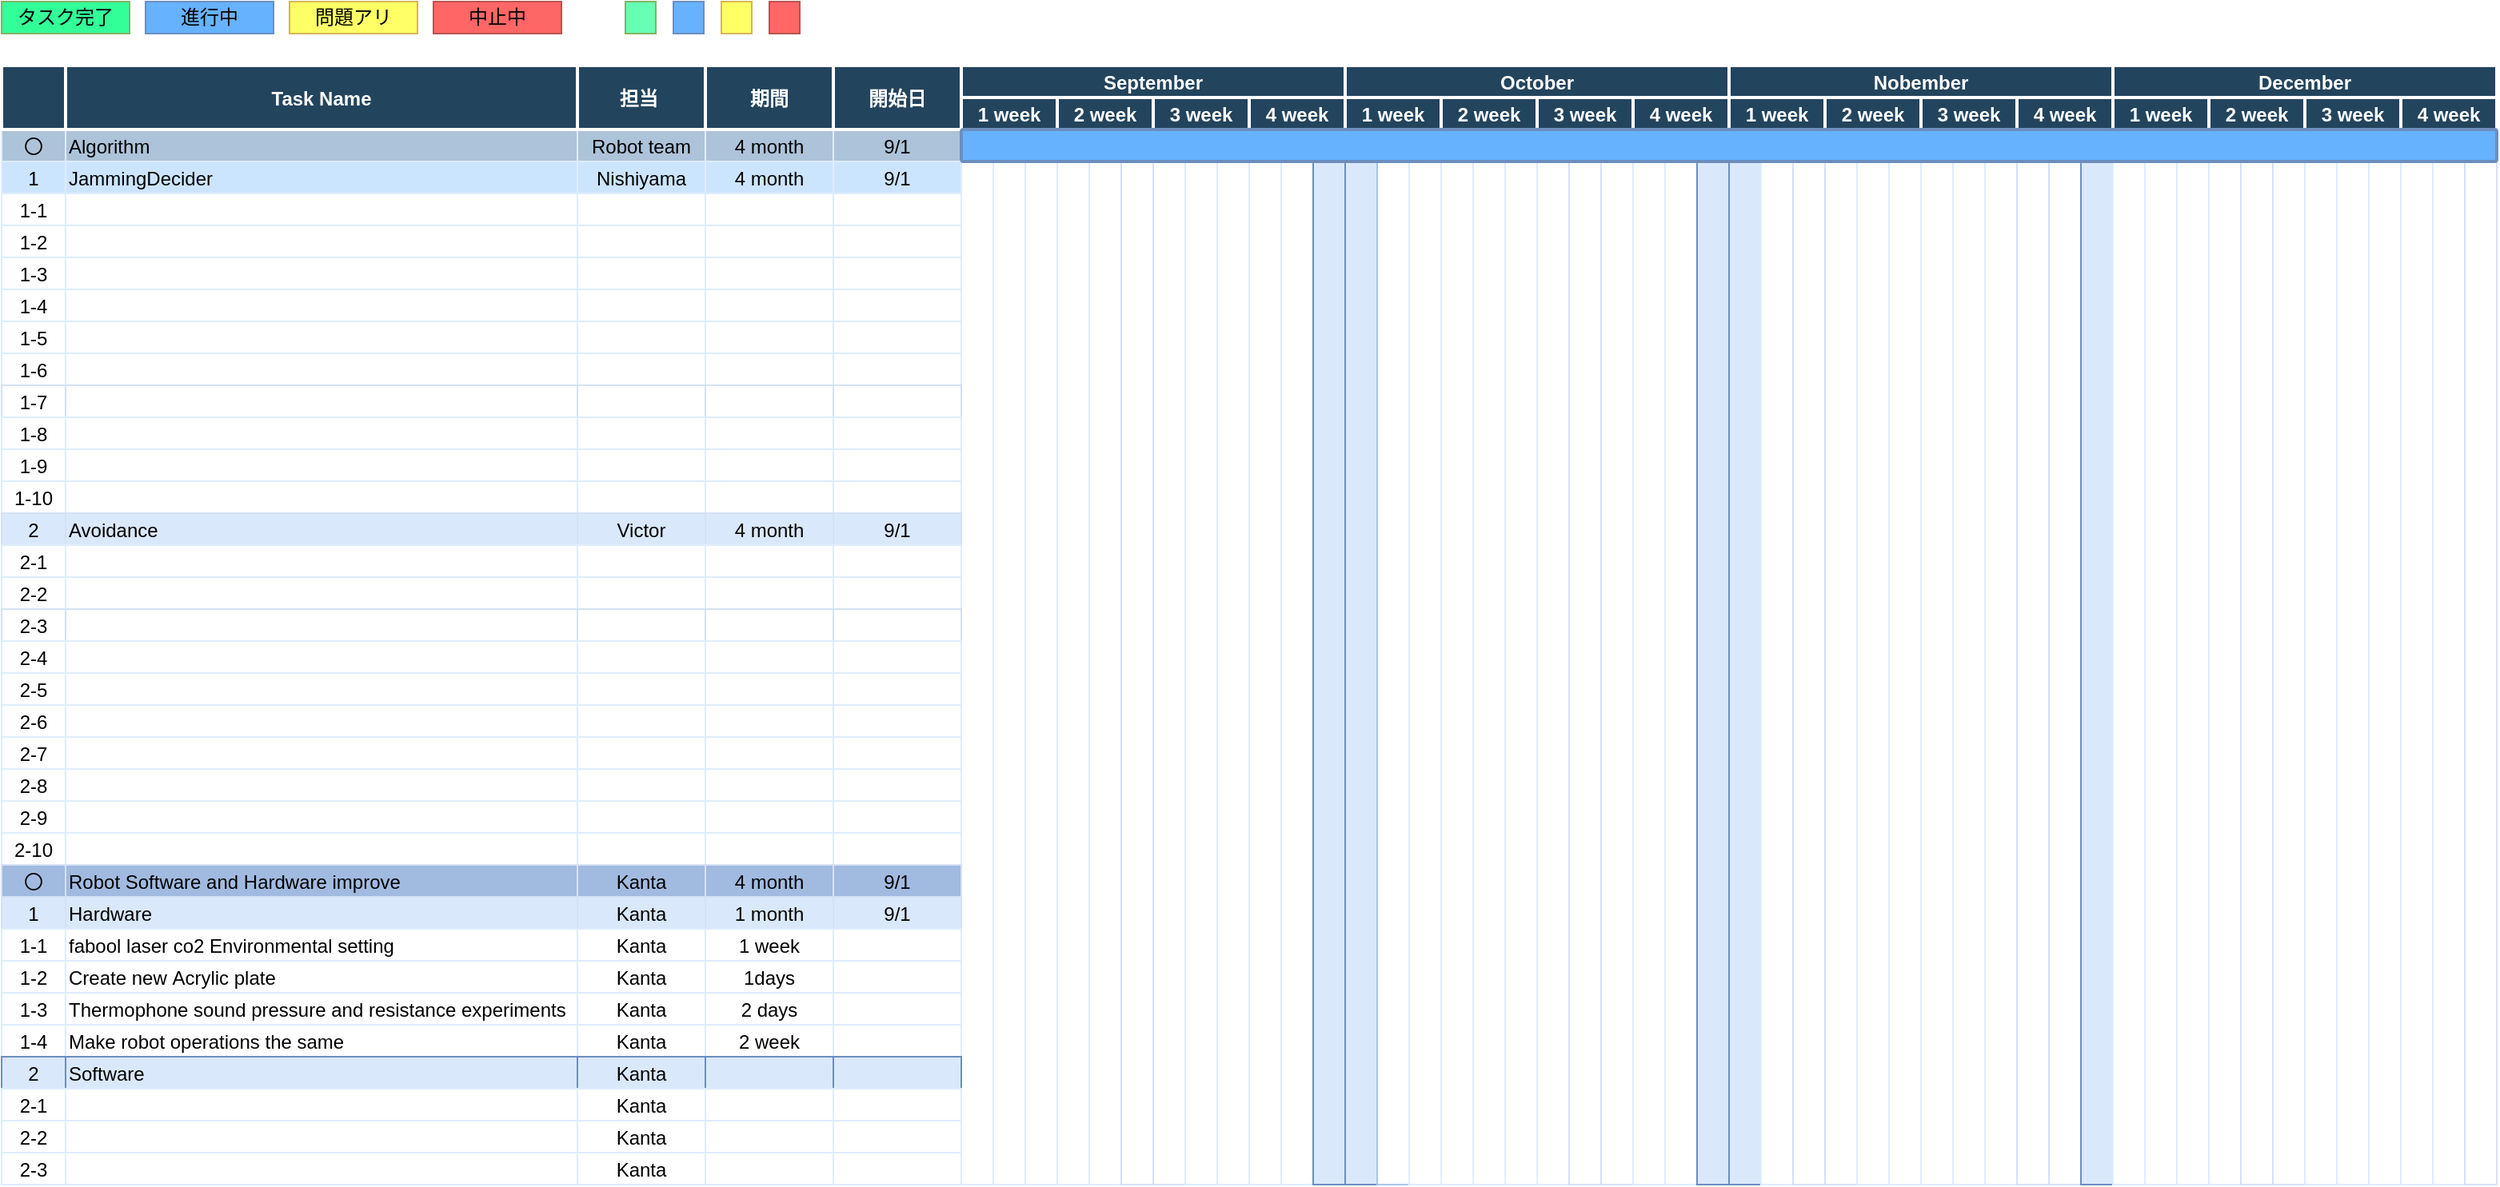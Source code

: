 <mxfile version="15.0.3" type="github">
  <diagram name="Page-1" id="8378b5f6-a2b2-b727-a746-972ab9d02e00">
    <mxGraphModel dx="1669" dy="896" grid="1" gridSize="10" guides="1" tooltips="1" connect="0" arrows="1" fold="1" page="1" pageScale="1.5" pageWidth="1169" pageHeight="827" background="none" math="0" shadow="0">
      <root>
        <mxCell id="0" />
        <mxCell id="1" parent="0" />
        <mxCell id="skjDx-Lhjb7W496M13Kj-549" value="4 week" style="fillColor=#23445D;strokeColor=#FFFFFF;strokeWidth=2;fontColor=#FFFFFF;fontStyle=1" vertex="1" parent="1">
          <mxGeometry x="1590" y="130" width="60" height="20" as="geometry" />
        </mxCell>
        <mxCell id="skjDx-Lhjb7W496M13Kj-550" value="3 week" style="fillColor=#23445D;strokeColor=#FFFFFF;strokeWidth=2;fontColor=#FFFFFF;fontStyle=1" vertex="1" parent="1">
          <mxGeometry x="1530" y="130" width="60" height="20" as="geometry" />
        </mxCell>
        <mxCell id="skjDx-Lhjb7W496M13Kj-551" value="2 week" style="fillColor=#23445D;strokeColor=#FFFFFF;strokeWidth=2;fontColor=#FFFFFF;fontStyle=1" vertex="1" parent="1">
          <mxGeometry x="1470" y="130" width="60" height="20" as="geometry" />
        </mxCell>
        <mxCell id="skjDx-Lhjb7W496M13Kj-552" value="December" style="fillColor=#23445D;strokeColor=#FFFFFF;strokeWidth=2;fontColor=#FFFFFF;fontStyle=1" vertex="1" parent="1">
          <mxGeometry x="1410" y="110" width="240" height="20" as="geometry" />
        </mxCell>
        <mxCell id="skjDx-Lhjb7W496M13Kj-553" value="1 week" style="fillColor=#23445D;strokeColor=#FFFFFF;strokeWidth=2;fontColor=#FFFFFF;fontStyle=1" vertex="1" parent="1">
          <mxGeometry x="1410" y="130" width="60" height="20" as="geometry" />
        </mxCell>
        <mxCell id="skjDx-Lhjb7W496M13Kj-554" value="4 week" style="fillColor=#23445D;strokeColor=#FFFFFF;strokeWidth=2;fontColor=#FFFFFF;fontStyle=1" vertex="1" parent="1">
          <mxGeometry x="1350" y="130" width="60" height="20" as="geometry" />
        </mxCell>
        <mxCell id="skjDx-Lhjb7W496M13Kj-555" value="3 week" style="fillColor=#23445D;strokeColor=#FFFFFF;strokeWidth=2;fontColor=#FFFFFF;fontStyle=1" vertex="1" parent="1">
          <mxGeometry x="1290" y="130" width="60" height="20" as="geometry" />
        </mxCell>
        <mxCell id="skjDx-Lhjb7W496M13Kj-556" value="2 week" style="fillColor=#23445D;strokeColor=#FFFFFF;strokeWidth=2;fontColor=#FFFFFF;fontStyle=1" vertex="1" parent="1">
          <mxGeometry x="1230" y="130" width="60" height="20" as="geometry" />
        </mxCell>
        <mxCell id="skjDx-Lhjb7W496M13Kj-557" value="Nobember" style="fillColor=#23445D;strokeColor=#FFFFFF;strokeWidth=2;fontColor=#FFFFFF;fontStyle=1" vertex="1" parent="1">
          <mxGeometry x="1170" y="110" width="240" height="20" as="geometry" />
        </mxCell>
        <mxCell id="skjDx-Lhjb7W496M13Kj-558" value="1 week" style="fillColor=#23445D;strokeColor=#FFFFFF;strokeWidth=2;fontColor=#FFFFFF;fontStyle=1" vertex="1" parent="1">
          <mxGeometry x="1170" y="130" width="60" height="20" as="geometry" />
        </mxCell>
        <mxCell id="skjDx-Lhjb7W496M13Kj-559" value="4 week" style="fillColor=#23445D;strokeColor=#FFFFFF;strokeWidth=2;fontColor=#FFFFFF;fontStyle=1" vertex="1" parent="1">
          <mxGeometry x="1110" y="130" width="60" height="20" as="geometry" />
        </mxCell>
        <mxCell id="skjDx-Lhjb7W496M13Kj-560" value="3 week" style="fillColor=#23445D;strokeColor=#FFFFFF;strokeWidth=2;fontColor=#FFFFFF;fontStyle=1" vertex="1" parent="1">
          <mxGeometry x="1050" y="130" width="60" height="20" as="geometry" />
        </mxCell>
        <mxCell id="skjDx-Lhjb7W496M13Kj-561" value="2 week" style="fillColor=#23445D;strokeColor=#FFFFFF;strokeWidth=2;fontColor=#FFFFFF;fontStyle=1" vertex="1" parent="1">
          <mxGeometry x="990" y="130" width="60" height="20" as="geometry" />
        </mxCell>
        <mxCell id="skjDx-Lhjb7W496M13Kj-562" value="October" style="fillColor=#23445D;strokeColor=#FFFFFF;strokeWidth=2;fontColor=#FFFFFF;fontStyle=1" vertex="1" parent="1">
          <mxGeometry x="930" y="110" width="240" height="20" as="geometry" />
        </mxCell>
        <mxCell id="skjDx-Lhjb7W496M13Kj-563" value="1 week" style="fillColor=#23445D;strokeColor=#FFFFFF;strokeWidth=2;fontColor=#FFFFFF;fontStyle=1" vertex="1" parent="1">
          <mxGeometry x="930" y="130" width="60" height="20" as="geometry" />
        </mxCell>
        <mxCell id="skjDx-Lhjb7W496M13Kj-564" value="4 week" style="fillColor=#23445D;strokeColor=#FFFFFF;strokeWidth=2;fontColor=#FFFFFF;fontStyle=1" vertex="1" parent="1">
          <mxGeometry x="870" y="130" width="60" height="20" as="geometry" />
        </mxCell>
        <mxCell id="skjDx-Lhjb7W496M13Kj-565" value="3 week" style="fillColor=#23445D;strokeColor=#FFFFFF;strokeWidth=2;fontColor=#FFFFFF;fontStyle=1" vertex="1" parent="1">
          <mxGeometry x="810" y="130" width="60" height="20" as="geometry" />
        </mxCell>
        <mxCell id="skjDx-Lhjb7W496M13Kj-566" value="2 week" style="fillColor=#23445D;strokeColor=#FFFFFF;strokeWidth=2;fontColor=#FFFFFF;fontStyle=1" vertex="1" parent="1">
          <mxGeometry x="750" y="130" width="60" height="20" as="geometry" />
        </mxCell>
        <mxCell id="skjDx-Lhjb7W496M13Kj-567" value="〇" style="strokeColor=#DEEDFF;fillColor=#ADC3D9" vertex="1" parent="1">
          <mxGeometry x="90" y="150" width="40" height="20" as="geometry" />
        </mxCell>
        <mxCell id="skjDx-Lhjb7W496M13Kj-568" value="Algorithm" style="align=left;strokeColor=#DEEDFF;fillColor=#ADC3D9" vertex="1" parent="1">
          <mxGeometry x="130" y="150" width="320" height="20" as="geometry" />
        </mxCell>
        <mxCell id="skjDx-Lhjb7W496M13Kj-569" value="Robot team" style="strokeColor=#DEEDFF;fillColor=#ADC3D9" vertex="1" parent="1">
          <mxGeometry x="450.0" y="150" width="80.0" height="20" as="geometry" />
        </mxCell>
        <mxCell id="skjDx-Lhjb7W496M13Kj-570" value="4 month" style="strokeColor=#DEEDFF;fillColor=#ADC3D9" vertex="1" parent="1">
          <mxGeometry x="530.0" y="150" width="80.0" height="20" as="geometry" />
        </mxCell>
        <mxCell id="skjDx-Lhjb7W496M13Kj-571" value="9/1" style="strokeColor=#DEEDFF;fillColor=#ADC3D9" vertex="1" parent="1">
          <mxGeometry x="610.0" y="150.0" width="80.0" height="20" as="geometry" />
        </mxCell>
        <mxCell id="skjDx-Lhjb7W496M13Kj-572" value="" style="strokeColor=#DEEDFF" vertex="1" parent="1">
          <mxGeometry x="690" y="150" width="20" height="660" as="geometry" />
        </mxCell>
        <mxCell id="skjDx-Lhjb7W496M13Kj-573" value="1" style="strokeColor=#DEEDFF;fillColor=#CCE5FF" vertex="1" parent="1">
          <mxGeometry x="90.0" y="170.0" width="40" height="20" as="geometry" />
        </mxCell>
        <mxCell id="skjDx-Lhjb7W496M13Kj-574" value="JammingDecider" style="align=left;strokeColor=#DEEDFF;fillColor=#CCE5FF" vertex="1" parent="1">
          <mxGeometry x="130.0" y="170.0" width="320.0" height="20" as="geometry" />
        </mxCell>
        <mxCell id="skjDx-Lhjb7W496M13Kj-575" value="Nishiyama" style="strokeColor=#DEEDFF;fillColor=#CCE5FF" vertex="1" parent="1">
          <mxGeometry x="450.0" y="170.0" width="80.0" height="20" as="geometry" />
        </mxCell>
        <mxCell id="skjDx-Lhjb7W496M13Kj-576" value="4 month" style="strokeColor=#DEEDFF;fillColor=#CCE5FF" vertex="1" parent="1">
          <mxGeometry x="530.0" y="170.0" width="80.0" height="20" as="geometry" />
        </mxCell>
        <mxCell id="skjDx-Lhjb7W496M13Kj-577" value="9/1" style="strokeColor=#DEEDFF;fillColor=#CCE5FF" vertex="1" parent="1">
          <mxGeometry x="610.0" y="170.0" width="80.0" height="20" as="geometry" />
        </mxCell>
        <mxCell id="skjDx-Lhjb7W496M13Kj-578" value="1-1" style="strokeColor=#DEEDFF" vertex="1" parent="1">
          <mxGeometry x="90.0" y="190.0" width="40" height="20" as="geometry" />
        </mxCell>
        <mxCell id="skjDx-Lhjb7W496M13Kj-579" value="" style="align=left;strokeColor=#DEEDFF" vertex="1" parent="1">
          <mxGeometry x="130.0" y="190.0" width="320.0" height="20.0" as="geometry" />
        </mxCell>
        <mxCell id="skjDx-Lhjb7W496M13Kj-580" value="" style="strokeColor=#DEEDFF" vertex="1" parent="1">
          <mxGeometry x="450.0" y="190.0" width="80.0" height="20" as="geometry" />
        </mxCell>
        <mxCell id="skjDx-Lhjb7W496M13Kj-581" value="" style="strokeColor=#DEEDFF" vertex="1" parent="1">
          <mxGeometry x="530.0" y="190.0" width="80.0" height="20" as="geometry" />
        </mxCell>
        <mxCell id="skjDx-Lhjb7W496M13Kj-582" value="" style="strokeColor=#DEEDFF" vertex="1" parent="1">
          <mxGeometry x="610.0" y="190" width="80.0" height="20" as="geometry" />
        </mxCell>
        <mxCell id="skjDx-Lhjb7W496M13Kj-583" value="1-2" style="strokeColor=#DEEDFF" vertex="1" parent="1">
          <mxGeometry x="90" y="210.0" width="40" height="20" as="geometry" />
        </mxCell>
        <mxCell id="skjDx-Lhjb7W496M13Kj-584" value="" style="align=left;strokeColor=#DEEDFF" vertex="1" parent="1">
          <mxGeometry x="130" y="210.0" width="320" height="20" as="geometry" />
        </mxCell>
        <mxCell id="skjDx-Lhjb7W496M13Kj-585" value="" style="strokeColor=#DEEDFF" vertex="1" parent="1">
          <mxGeometry x="450.0" y="210.0" width="80.0" height="20" as="geometry" />
        </mxCell>
        <mxCell id="skjDx-Lhjb7W496M13Kj-586" value="" style="strokeColor=#DEEDFF" vertex="1" parent="1">
          <mxGeometry x="530.0" y="210.0" width="80.0" height="20" as="geometry" />
        </mxCell>
        <mxCell id="skjDx-Lhjb7W496M13Kj-587" value="" style="strokeColor=#DEEDFF" vertex="1" parent="1">
          <mxGeometry x="610.0" y="210.0" width="80.0" height="20" as="geometry" />
        </mxCell>
        <mxCell id="skjDx-Lhjb7W496M13Kj-588" value="1-3" style="strokeColor=#DEEDFF" vertex="1" parent="1">
          <mxGeometry x="90.0" y="230.0" width="40" height="20" as="geometry" />
        </mxCell>
        <mxCell id="skjDx-Lhjb7W496M13Kj-589" value="" style="align=left;strokeColor=#DEEDFF" vertex="1" parent="1">
          <mxGeometry x="130.0" y="230.0" width="320.0" height="20" as="geometry" />
        </mxCell>
        <mxCell id="skjDx-Lhjb7W496M13Kj-590" value="" style="strokeColor=#DEEDFF" vertex="1" parent="1">
          <mxGeometry x="450.0" y="230.0" width="80.0" height="20" as="geometry" />
        </mxCell>
        <mxCell id="skjDx-Lhjb7W496M13Kj-591" value="" style="strokeColor=#DEEDFF" vertex="1" parent="1">
          <mxGeometry x="530.0" y="230.0" width="80.0" height="20" as="geometry" />
        </mxCell>
        <mxCell id="skjDx-Lhjb7W496M13Kj-592" value="" style="strokeColor=#DEEDFF" vertex="1" parent="1">
          <mxGeometry x="610.0" y="230.0" width="80.0" height="20" as="geometry" />
        </mxCell>
        <mxCell id="skjDx-Lhjb7W496M13Kj-593" value="1-4" style="strokeColor=#DEEDFF" vertex="1" parent="1">
          <mxGeometry x="90.0" y="250.0" width="40" height="20" as="geometry" />
        </mxCell>
        <mxCell id="skjDx-Lhjb7W496M13Kj-594" value="" style="align=left;strokeColor=#DEEDFF" vertex="1" parent="1">
          <mxGeometry x="130.0" y="250.0" width="320.0" height="20" as="geometry" />
        </mxCell>
        <mxCell id="skjDx-Lhjb7W496M13Kj-595" value="" style="strokeColor=#DEEDFF" vertex="1" parent="1">
          <mxGeometry x="450.0" y="250.0" width="80.0" height="20" as="geometry" />
        </mxCell>
        <mxCell id="skjDx-Lhjb7W496M13Kj-596" value="" style="strokeColor=#DEEDFF" vertex="1" parent="1">
          <mxGeometry x="530.0" y="250.0" width="80.0" height="20" as="geometry" />
        </mxCell>
        <mxCell id="skjDx-Lhjb7W496M13Kj-597" value="" style="strokeColor=#DEEDFF" vertex="1" parent="1">
          <mxGeometry x="610.0" y="250.0" width="80.0" height="20" as="geometry" />
        </mxCell>
        <mxCell id="skjDx-Lhjb7W496M13Kj-598" value="1-5" style="strokeColor=#DEEDFF" vertex="1" parent="1">
          <mxGeometry x="90.0" y="270.0" width="40" height="20" as="geometry" />
        </mxCell>
        <mxCell id="skjDx-Lhjb7W496M13Kj-599" value="" style="align=left;strokeColor=#DEEDFF" vertex="1" parent="1">
          <mxGeometry x="130.0" y="270.0" width="320.0" height="20" as="geometry" />
        </mxCell>
        <mxCell id="skjDx-Lhjb7W496M13Kj-600" value="" style="strokeColor=#DEEDFF" vertex="1" parent="1">
          <mxGeometry x="450.0" y="270.0" width="80.0" height="20" as="geometry" />
        </mxCell>
        <mxCell id="skjDx-Lhjb7W496M13Kj-601" value="" style="strokeColor=#DEEDFF" vertex="1" parent="1">
          <mxGeometry x="530.0" y="270.0" width="80.0" height="20" as="geometry" />
        </mxCell>
        <mxCell id="skjDx-Lhjb7W496M13Kj-602" value="" style="strokeColor=#DEEDFF" vertex="1" parent="1">
          <mxGeometry x="610.0" y="270.0" width="80.0" height="20" as="geometry" />
        </mxCell>
        <mxCell id="skjDx-Lhjb7W496M13Kj-603" value="1-6" style="strokeColor=#DEEDFF" vertex="1" parent="1">
          <mxGeometry x="90.0" y="290.0" width="40" height="20" as="geometry" />
        </mxCell>
        <mxCell id="skjDx-Lhjb7W496M13Kj-604" value="" style="align=left;strokeColor=#DEEDFF" vertex="1" parent="1">
          <mxGeometry x="130.0" y="290.0" width="320.0" height="20" as="geometry" />
        </mxCell>
        <mxCell id="skjDx-Lhjb7W496M13Kj-605" value="" style="strokeColor=#DEEDFF" vertex="1" parent="1">
          <mxGeometry x="450.0" y="290.0" width="80.0" height="20" as="geometry" />
        </mxCell>
        <mxCell id="skjDx-Lhjb7W496M13Kj-606" value="" style="strokeColor=#DEEDFF" vertex="1" parent="1">
          <mxGeometry x="530.0" y="290.0" width="80.0" height="20" as="geometry" />
        </mxCell>
        <mxCell id="skjDx-Lhjb7W496M13Kj-607" value="" style="strokeColor=#DEEDFF" vertex="1" parent="1">
          <mxGeometry x="610.0" y="290.0" width="80.0" height="20" as="geometry" />
        </mxCell>
        <mxCell id="skjDx-Lhjb7W496M13Kj-608" value="1-7" style="strokeColor=#D4E1F5;" vertex="1" parent="1">
          <mxGeometry x="90.0" y="310.0" width="40" height="20" as="geometry" />
        </mxCell>
        <mxCell id="skjDx-Lhjb7W496M13Kj-609" value="" style="align=left;strokeColor=#D4E1F5;" vertex="1" parent="1">
          <mxGeometry x="130.0" y="310.0" width="320.0" height="20.0" as="geometry" />
        </mxCell>
        <mxCell id="skjDx-Lhjb7W496M13Kj-610" value="" style="strokeColor=#D4E1F5;" vertex="1" parent="1">
          <mxGeometry x="450.0" y="310.0" width="80.0" height="20" as="geometry" />
        </mxCell>
        <mxCell id="skjDx-Lhjb7W496M13Kj-611" value="" style="strokeColor=#D4E1F5;" vertex="1" parent="1">
          <mxGeometry x="530.0" y="310.0" width="80.0" height="20" as="geometry" />
        </mxCell>
        <mxCell id="skjDx-Lhjb7W496M13Kj-612" value="" style="strokeColor=#D4E1F5;" vertex="1" parent="1">
          <mxGeometry x="610.0" y="310.0" width="80.0" height="20" as="geometry" />
        </mxCell>
        <mxCell id="skjDx-Lhjb7W496M13Kj-613" value="1-8" style="strokeColor=#DEEDFF" vertex="1" parent="1">
          <mxGeometry x="90.0" y="330.0" width="40" height="20" as="geometry" />
        </mxCell>
        <mxCell id="skjDx-Lhjb7W496M13Kj-614" value="" style="align=left;strokeColor=#DEEDFF" vertex="1" parent="1">
          <mxGeometry x="130.0" y="330.0" width="320.0" height="20" as="geometry" />
        </mxCell>
        <mxCell id="skjDx-Lhjb7W496M13Kj-615" value="" style="strokeColor=#DEEDFF" vertex="1" parent="1">
          <mxGeometry x="450.0" y="330.0" width="80.0" height="20" as="geometry" />
        </mxCell>
        <mxCell id="skjDx-Lhjb7W496M13Kj-616" value="" style="strokeColor=#DEEDFF" vertex="1" parent="1">
          <mxGeometry x="530.0" y="330.0" width="80.0" height="20" as="geometry" />
        </mxCell>
        <mxCell id="skjDx-Lhjb7W496M13Kj-617" value="" style="strokeColor=#DEEDFF" vertex="1" parent="1">
          <mxGeometry x="610.0" y="330.0" width="80.0" height="20" as="geometry" />
        </mxCell>
        <mxCell id="skjDx-Lhjb7W496M13Kj-618" value="1-9" style="strokeColor=#DEEDFF" vertex="1" parent="1">
          <mxGeometry x="90.0" y="350.0" width="40" height="20" as="geometry" />
        </mxCell>
        <mxCell id="skjDx-Lhjb7W496M13Kj-619" value="" style="align=left;strokeColor=#DEEDFF" vertex="1" parent="1">
          <mxGeometry x="130.0" y="350.0" width="320.0" height="20" as="geometry" />
        </mxCell>
        <mxCell id="skjDx-Lhjb7W496M13Kj-620" value="" style="strokeColor=#DEEDFF" vertex="1" parent="1">
          <mxGeometry x="450.0" y="350.0" width="80.0" height="20" as="geometry" />
        </mxCell>
        <mxCell id="skjDx-Lhjb7W496M13Kj-621" value="" style="strokeColor=#DEEDFF" vertex="1" parent="1">
          <mxGeometry x="530.0" y="350.0" width="80.0" height="20" as="geometry" />
        </mxCell>
        <mxCell id="skjDx-Lhjb7W496M13Kj-622" value="" style="strokeColor=#DEEDFF" vertex="1" parent="1">
          <mxGeometry x="610.0" y="350.0" width="80.0" height="20" as="geometry" />
        </mxCell>
        <mxCell id="skjDx-Lhjb7W496M13Kj-623" value="1-10" style="strokeColor=#DEEDFF" vertex="1" parent="1">
          <mxGeometry x="90.0" y="370.0" width="40" height="20" as="geometry" />
        </mxCell>
        <mxCell id="skjDx-Lhjb7W496M13Kj-624" value="" style="align=left;strokeColor=#DEEDFF" vertex="1" parent="1">
          <mxGeometry x="130.0" y="370.0" width="320" height="20" as="geometry" />
        </mxCell>
        <mxCell id="skjDx-Lhjb7W496M13Kj-625" value="" style="strokeColor=#DEEDFF" vertex="1" parent="1">
          <mxGeometry x="450.0" y="370.0" width="80.0" height="20" as="geometry" />
        </mxCell>
        <mxCell id="skjDx-Lhjb7W496M13Kj-626" value="" style="strokeColor=#DEEDFF" vertex="1" parent="1">
          <mxGeometry x="530.0" y="370.0" width="80.0" height="20" as="geometry" />
        </mxCell>
        <mxCell id="skjDx-Lhjb7W496M13Kj-627" value="" style="strokeColor=#DEEDFF" vertex="1" parent="1">
          <mxGeometry x="610.0" y="370.0" width="80.0" height="20" as="geometry" />
        </mxCell>
        <mxCell id="skjDx-Lhjb7W496M13Kj-628" value="2" style="fillColor=#dae8fc;strokeColor=#D4E1F5;" vertex="1" parent="1">
          <mxGeometry x="90.0" y="390.0" width="40" height="20" as="geometry" />
        </mxCell>
        <mxCell id="skjDx-Lhjb7W496M13Kj-629" value="Avoidance" style="align=left;fillColor=#dae8fc;strokeColor=#D4E1F5;" vertex="1" parent="1">
          <mxGeometry x="130" y="390.0" width="320" height="20" as="geometry" />
        </mxCell>
        <mxCell id="skjDx-Lhjb7W496M13Kj-630" value="Victor" style="fillColor=#dae8fc;strokeColor=#D4E1F5;" vertex="1" parent="1">
          <mxGeometry x="450.0" y="390.0" width="80.0" height="20" as="geometry" />
        </mxCell>
        <mxCell id="skjDx-Lhjb7W496M13Kj-631" value="4 month" style="fillColor=#dae8fc;strokeColor=#D4E1F5;" vertex="1" parent="1">
          <mxGeometry x="530.0" y="390.0" width="80.0" height="20" as="geometry" />
        </mxCell>
        <mxCell id="skjDx-Lhjb7W496M13Kj-632" value="9/1" style="fillColor=#dae8fc;strokeColor=#D4E1F5;" vertex="1" parent="1">
          <mxGeometry x="610.0" y="390.0" width="80.0" height="20" as="geometry" />
        </mxCell>
        <mxCell id="skjDx-Lhjb7W496M13Kj-633" value="2-1" style="strokeColor=#DEEDFF" vertex="1" parent="1">
          <mxGeometry x="90.0" y="410.0" width="40" height="20" as="geometry" />
        </mxCell>
        <mxCell id="skjDx-Lhjb7W496M13Kj-634" value="" style="align=left;strokeColor=#DEEDFF" vertex="1" parent="1">
          <mxGeometry x="130.0" y="410.0" width="320.0" height="20" as="geometry" />
        </mxCell>
        <mxCell id="skjDx-Lhjb7W496M13Kj-635" value="" style="strokeColor=#DEEDFF" vertex="1" parent="1">
          <mxGeometry x="450.0" y="410.0" width="80.0" height="20" as="geometry" />
        </mxCell>
        <mxCell id="skjDx-Lhjb7W496M13Kj-636" value="" style="strokeColor=#DEEDFF" vertex="1" parent="1">
          <mxGeometry x="530.0" y="410.0" width="80.0" height="20" as="geometry" />
        </mxCell>
        <mxCell id="skjDx-Lhjb7W496M13Kj-637" value="" style="strokeColor=#DEEDFF" vertex="1" parent="1">
          <mxGeometry x="610.0" y="410.0" width="80.0" height="20" as="geometry" />
        </mxCell>
        <mxCell id="skjDx-Lhjb7W496M13Kj-638" value="2-2" style="strokeColor=#DEEDFF;fillColor=#FFFFFF" vertex="1" parent="1">
          <mxGeometry x="90.0" y="430.0" width="40" height="20" as="geometry" />
        </mxCell>
        <mxCell id="skjDx-Lhjb7W496M13Kj-639" value="" style="align=left;strokeColor=#DEEDFF;fillColor=#FFFFFF" vertex="1" parent="1">
          <mxGeometry x="130.0" y="430.0" width="320.0" height="20" as="geometry" />
        </mxCell>
        <mxCell id="skjDx-Lhjb7W496M13Kj-640" value="" style="strokeColor=#DEEDFF;fillColor=#FFFFFF" vertex="1" parent="1">
          <mxGeometry x="450.0" y="430.0" width="80.0" height="20" as="geometry" />
        </mxCell>
        <mxCell id="skjDx-Lhjb7W496M13Kj-641" value="" style="strokeColor=#DEEDFF;fillColor=#FFFFFF" vertex="1" parent="1">
          <mxGeometry x="530.0" y="430.0" width="80.0" height="20" as="geometry" />
        </mxCell>
        <mxCell id="skjDx-Lhjb7W496M13Kj-642" value="" style="strokeColor=#DEEDFF;fillColor=#FFFFFF" vertex="1" parent="1">
          <mxGeometry x="610.0" y="430.0" width="80.0" height="20" as="geometry" />
        </mxCell>
        <mxCell id="skjDx-Lhjb7W496M13Kj-643" value="2-3" style="strokeColor=#D4E1F5;" vertex="1" parent="1">
          <mxGeometry x="90.0" y="450.0" width="40" height="20" as="geometry" />
        </mxCell>
        <mxCell id="skjDx-Lhjb7W496M13Kj-644" value="" style="align=left;strokeColor=#D4E1F5;" vertex="1" parent="1">
          <mxGeometry x="130.0" y="450.0" width="320.0" height="20" as="geometry" />
        </mxCell>
        <mxCell id="skjDx-Lhjb7W496M13Kj-645" value="" style="strokeColor=#D4E1F5;" vertex="1" parent="1">
          <mxGeometry x="450.0" y="450.0" width="80.0" height="20" as="geometry" />
        </mxCell>
        <mxCell id="skjDx-Lhjb7W496M13Kj-646" value="" style="strokeColor=#D4E1F5;" vertex="1" parent="1">
          <mxGeometry x="530.0" y="450.0" width="80.0" height="20" as="geometry" />
        </mxCell>
        <mxCell id="skjDx-Lhjb7W496M13Kj-647" value="" style="strokeColor=#D4E1F5;" vertex="1" parent="1">
          <mxGeometry x="610.0" y="450.0" width="80.0" height="20" as="geometry" />
        </mxCell>
        <mxCell id="skjDx-Lhjb7W496M13Kj-648" value="2-4" style="strokeColor=#DEEDFF" vertex="1" parent="1">
          <mxGeometry x="90.0" y="470.0" width="40" height="20" as="geometry" />
        </mxCell>
        <mxCell id="skjDx-Lhjb7W496M13Kj-649" value="" style="align=left;strokeColor=#DEEDFF" vertex="1" parent="1">
          <mxGeometry x="130.0" y="470.0" width="320.0" height="20" as="geometry" />
        </mxCell>
        <mxCell id="skjDx-Lhjb7W496M13Kj-650" value="" style="strokeColor=#DEEDFF" vertex="1" parent="1">
          <mxGeometry x="450.0" y="470.0" width="80.0" height="20" as="geometry" />
        </mxCell>
        <mxCell id="skjDx-Lhjb7W496M13Kj-651" value="" style="strokeColor=#DEEDFF" vertex="1" parent="1">
          <mxGeometry x="530.0" y="470.0" width="80.0" height="20" as="geometry" />
        </mxCell>
        <mxCell id="skjDx-Lhjb7W496M13Kj-652" value="" style="strokeColor=#DEEDFF" vertex="1" parent="1">
          <mxGeometry x="610.0" y="470.0" width="80.0" height="20" as="geometry" />
        </mxCell>
        <mxCell id="skjDx-Lhjb7W496M13Kj-653" value="2-5" style="strokeColor=#DEEDFF" vertex="1" parent="1">
          <mxGeometry x="90.0" y="490.0" width="40" height="20" as="geometry" />
        </mxCell>
        <mxCell id="skjDx-Lhjb7W496M13Kj-654" value="" style="align=left;strokeColor=#DEEDFF" vertex="1" parent="1">
          <mxGeometry x="130.0" y="490.0" width="320.0" height="20" as="geometry" />
        </mxCell>
        <mxCell id="skjDx-Lhjb7W496M13Kj-655" value="" style="strokeColor=#DEEDFF" vertex="1" parent="1">
          <mxGeometry x="450.0" y="490.0" width="80.0" height="20" as="geometry" />
        </mxCell>
        <mxCell id="skjDx-Lhjb7W496M13Kj-656" value="" style="strokeColor=#DEEDFF" vertex="1" parent="1">
          <mxGeometry x="530.0" y="490.0" width="80.0" height="20" as="geometry" />
        </mxCell>
        <mxCell id="skjDx-Lhjb7W496M13Kj-657" value="" style="strokeColor=#DEEDFF" vertex="1" parent="1">
          <mxGeometry x="610.0" y="490.0" width="80.0" height="20" as="geometry" />
        </mxCell>
        <mxCell id="skjDx-Lhjb7W496M13Kj-658" value="2-6" style="strokeColor=#DEEDFF" vertex="1" parent="1">
          <mxGeometry x="90.0" y="510.0" width="40" height="20" as="geometry" />
        </mxCell>
        <mxCell id="skjDx-Lhjb7W496M13Kj-659" value="" style="align=left;strokeColor=#DEEDFF" vertex="1" parent="1">
          <mxGeometry x="130.0" y="510.0" width="320.0" height="20" as="geometry" />
        </mxCell>
        <mxCell id="skjDx-Lhjb7W496M13Kj-660" value="" style="strokeColor=#DEEDFF" vertex="1" parent="1">
          <mxGeometry x="450.0" y="510.0" width="80.0" height="20" as="geometry" />
        </mxCell>
        <mxCell id="skjDx-Lhjb7W496M13Kj-661" value="" style="strokeColor=#DEEDFF" vertex="1" parent="1">
          <mxGeometry x="530.0" y="510.0" width="80.0" height="20" as="geometry" />
        </mxCell>
        <mxCell id="skjDx-Lhjb7W496M13Kj-662" value="" style="strokeColor=#DEEDFF" vertex="1" parent="1">
          <mxGeometry x="610.0" y="510.0" width="80.0" height="20" as="geometry" />
        </mxCell>
        <mxCell id="skjDx-Lhjb7W496M13Kj-663" value="2-7" style="strokeColor=#DEEDFF" vertex="1" parent="1">
          <mxGeometry x="90.0" y="530.0" width="40" height="20" as="geometry" />
        </mxCell>
        <mxCell id="skjDx-Lhjb7W496M13Kj-664" value="" style="align=left;strokeColor=#DEEDFF" vertex="1" parent="1">
          <mxGeometry x="130.0" y="530.0" width="320.0" height="20" as="geometry" />
        </mxCell>
        <mxCell id="skjDx-Lhjb7W496M13Kj-665" value="" style="strokeColor=#DEEDFF" vertex="1" parent="1">
          <mxGeometry x="450.0" y="530.0" width="80.0" height="20" as="geometry" />
        </mxCell>
        <mxCell id="skjDx-Lhjb7W496M13Kj-666" value="" style="strokeColor=#DEEDFF" vertex="1" parent="1">
          <mxGeometry x="530.0" y="530.0" width="80.0" height="20" as="geometry" />
        </mxCell>
        <mxCell id="skjDx-Lhjb7W496M13Kj-667" value="" style="strokeColor=#DEEDFF" vertex="1" parent="1">
          <mxGeometry x="610.0" y="530.0" width="80.0" height="20" as="geometry" />
        </mxCell>
        <mxCell id="skjDx-Lhjb7W496M13Kj-668" value="2-8" style="strokeColor=#DEEDFF" vertex="1" parent="1">
          <mxGeometry x="90.0" y="550.0" width="40" height="20" as="geometry" />
        </mxCell>
        <mxCell id="skjDx-Lhjb7W496M13Kj-669" value="" style="align=left;strokeColor=#DEEDFF" vertex="1" parent="1">
          <mxGeometry x="130.0" y="550.0" width="320.0" height="20" as="geometry" />
        </mxCell>
        <mxCell id="skjDx-Lhjb7W496M13Kj-670" value="" style="strokeColor=#DEEDFF" vertex="1" parent="1">
          <mxGeometry x="450.0" y="550.0" width="80.0" height="20" as="geometry" />
        </mxCell>
        <mxCell id="skjDx-Lhjb7W496M13Kj-671" value="" style="strokeColor=#DEEDFF" vertex="1" parent="1">
          <mxGeometry x="530.0" y="550.0" width="80.0" height="20" as="geometry" />
        </mxCell>
        <mxCell id="skjDx-Lhjb7W496M13Kj-672" value="" style="strokeColor=#DEEDFF" vertex="1" parent="1">
          <mxGeometry x="610.0" y="550.0" width="80.0" height="20" as="geometry" />
        </mxCell>
        <mxCell id="skjDx-Lhjb7W496M13Kj-673" value="2-9" style="strokeColor=#DEEDFF" vertex="1" parent="1">
          <mxGeometry x="90.0" y="570.0" width="40" height="20" as="geometry" />
        </mxCell>
        <mxCell id="skjDx-Lhjb7W496M13Kj-674" value="" style="align=left;strokeColor=#DEEDFF" vertex="1" parent="1">
          <mxGeometry x="130.0" y="570.0" width="320.0" height="20" as="geometry" />
        </mxCell>
        <mxCell id="skjDx-Lhjb7W496M13Kj-675" value="" style="strokeColor=#DEEDFF" vertex="1" parent="1">
          <mxGeometry x="450.0" y="570.0" width="80.0" height="20" as="geometry" />
        </mxCell>
        <mxCell id="skjDx-Lhjb7W496M13Kj-676" value="" style="strokeColor=#DEEDFF" vertex="1" parent="1">
          <mxGeometry x="530.0" y="570.0" width="80.0" height="20" as="geometry" />
        </mxCell>
        <mxCell id="skjDx-Lhjb7W496M13Kj-677" value="" style="strokeColor=#DEEDFF" vertex="1" parent="1">
          <mxGeometry x="610.0" y="570.0" width="80.0" height="20" as="geometry" />
        </mxCell>
        <mxCell id="skjDx-Lhjb7W496M13Kj-678" value="2-10" style="strokeColor=#DEEDFF" vertex="1" parent="1">
          <mxGeometry x="90.0" y="590.0" width="40" height="20" as="geometry" />
        </mxCell>
        <mxCell id="skjDx-Lhjb7W496M13Kj-679" value="" style="align=left;strokeColor=#DEEDFF" vertex="1" parent="1">
          <mxGeometry x="130.0" y="590.0" width="320.0" height="20" as="geometry" />
        </mxCell>
        <mxCell id="skjDx-Lhjb7W496M13Kj-680" value="" style="strokeColor=#DEEDFF" vertex="1" parent="1">
          <mxGeometry x="450.0" y="590.0" width="80.0" height="20" as="geometry" />
        </mxCell>
        <mxCell id="skjDx-Lhjb7W496M13Kj-681" value="" style="strokeColor=#DEEDFF" vertex="1" parent="1">
          <mxGeometry x="530.0" y="590.0" width="80.0" height="20" as="geometry" />
        </mxCell>
        <mxCell id="skjDx-Lhjb7W496M13Kj-682" value="" style="strokeColor=#DEEDFF" vertex="1" parent="1">
          <mxGeometry x="610.0" y="590.0" width="80.0" height="20" as="geometry" />
        </mxCell>
        <mxCell id="skjDx-Lhjb7W496M13Kj-683" value="〇" style="strokeColor=#D4E1F5;fillColor=#A1BBE0;" vertex="1" parent="1">
          <mxGeometry x="90.0" y="610.0" width="40" height="20" as="geometry" />
        </mxCell>
        <mxCell id="skjDx-Lhjb7W496M13Kj-684" value="Robot Software and Hardware improve" style="align=left;strokeColor=#D4E1F5;fillColor=#A1BBE0;" vertex="1" parent="1">
          <mxGeometry x="130.0" y="610.0" width="320.0" height="20" as="geometry" />
        </mxCell>
        <mxCell id="skjDx-Lhjb7W496M13Kj-685" value="Kanta" style="strokeColor=#D4E1F5;fillColor=#A1BBE0;" vertex="1" parent="1">
          <mxGeometry x="450.0" y="610.0" width="80.0" height="20" as="geometry" />
        </mxCell>
        <mxCell id="skjDx-Lhjb7W496M13Kj-686" value="4 month" style="strokeColor=#D4E1F5;fillColor=#A1BBE0;" vertex="1" parent="1">
          <mxGeometry x="530.0" y="610.0" width="80.0" height="20" as="geometry" />
        </mxCell>
        <mxCell id="skjDx-Lhjb7W496M13Kj-687" value="9/1" style="strokeColor=#D4E1F5;fillColor=#A1BBE0;" vertex="1" parent="1">
          <mxGeometry x="610.0" y="610.0" width="80.0" height="20" as="geometry" />
        </mxCell>
        <mxCell id="skjDx-Lhjb7W496M13Kj-688" value="1" style="fillColor=#dae8fc;strokeColor=#D4E1F5;" vertex="1" parent="1">
          <mxGeometry x="90.0" y="630.0" width="40" height="20" as="geometry" />
        </mxCell>
        <mxCell id="skjDx-Lhjb7W496M13Kj-689" value="Hardware" style="align=left;fillColor=#dae8fc;strokeColor=#D4E1F5;" vertex="1" parent="1">
          <mxGeometry x="130.0" y="630.0" width="320.0" height="20" as="geometry" />
        </mxCell>
        <mxCell id="skjDx-Lhjb7W496M13Kj-690" value="Kanta" style="fillColor=#dae8fc;strokeColor=#D4E1F5;" vertex="1" parent="1">
          <mxGeometry x="450.0" y="630.0" width="80.0" height="20" as="geometry" />
        </mxCell>
        <mxCell id="skjDx-Lhjb7W496M13Kj-691" value="1 month" style="fillColor=#dae8fc;strokeColor=#D4E1F5;" vertex="1" parent="1">
          <mxGeometry x="530.0" y="630.0" width="80.0" height="20" as="geometry" />
        </mxCell>
        <mxCell id="skjDx-Lhjb7W496M13Kj-692" value="9/1" style="fillColor=#dae8fc;strokeColor=#D4E1F5;" vertex="1" parent="1">
          <mxGeometry x="610.0" y="630.0" width="80.0" height="20" as="geometry" />
        </mxCell>
        <mxCell id="skjDx-Lhjb7W496M13Kj-693" value="1-1" style="strokeColor=#DEEDFF" vertex="1" parent="1">
          <mxGeometry x="90.0" y="650.0" width="40" height="20" as="geometry" />
        </mxCell>
        <mxCell id="skjDx-Lhjb7W496M13Kj-694" value="fabool laser co2 Environmental setting" style="align=left;strokeColor=#DEEDFF" vertex="1" parent="1">
          <mxGeometry x="130.0" y="650.0" width="320.0" height="20" as="geometry" />
        </mxCell>
        <mxCell id="skjDx-Lhjb7W496M13Kj-695" value="Kanta" style="strokeColor=#DEEDFF" vertex="1" parent="1">
          <mxGeometry x="450.0" y="650.0" width="80.0" height="20" as="geometry" />
        </mxCell>
        <mxCell id="skjDx-Lhjb7W496M13Kj-696" value="1 week" style="strokeColor=#DEEDFF" vertex="1" parent="1">
          <mxGeometry x="530.0" y="650.0" width="80.0" height="20" as="geometry" />
        </mxCell>
        <mxCell id="skjDx-Lhjb7W496M13Kj-697" value="" style="strokeColor=#DEEDFF" vertex="1" parent="1">
          <mxGeometry x="610.0" y="650.0" width="80.0" height="20" as="geometry" />
        </mxCell>
        <mxCell id="skjDx-Lhjb7W496M13Kj-698" value="" style="strokeColor=#DEEDFF" vertex="1" parent="1">
          <mxGeometry x="710" y="150" width="20" height="660" as="geometry" />
        </mxCell>
        <mxCell id="skjDx-Lhjb7W496M13Kj-699" value="" style="strokeColor=#DEEDFF" vertex="1" parent="1">
          <mxGeometry x="730" y="150" width="20" height="660" as="geometry" />
        </mxCell>
        <mxCell id="skjDx-Lhjb7W496M13Kj-700" value="" style="strokeColor=#DEEDFF" vertex="1" parent="1">
          <mxGeometry x="750" y="150" width="20" height="660" as="geometry" />
        </mxCell>
        <mxCell id="skjDx-Lhjb7W496M13Kj-701" value="" style="strokeColor=#DEEDFF" vertex="1" parent="1">
          <mxGeometry x="770" y="150" width="20" height="660" as="geometry" />
        </mxCell>
        <mxCell id="skjDx-Lhjb7W496M13Kj-702" value="" style="strokeColor=#D4E1F5;" vertex="1" parent="1">
          <mxGeometry x="790" y="150" width="20" height="660" as="geometry" />
        </mxCell>
        <mxCell id="skjDx-Lhjb7W496M13Kj-703" value="" style="strokeColor=#D4E1F5;" vertex="1" parent="1">
          <mxGeometry x="810" y="150" width="20" height="660" as="geometry" />
        </mxCell>
        <mxCell id="skjDx-Lhjb7W496M13Kj-704" value="" style="strokeColor=#DEEDFF" vertex="1" parent="1">
          <mxGeometry x="830" y="150" width="20" height="660" as="geometry" />
        </mxCell>
        <mxCell id="skjDx-Lhjb7W496M13Kj-705" value="" style="strokeColor=#DEEDFF" vertex="1" parent="1">
          <mxGeometry x="850" y="150" width="20" height="660" as="geometry" />
        </mxCell>
        <mxCell id="skjDx-Lhjb7W496M13Kj-706" value="" style="strokeColor=#DEEDFF" vertex="1" parent="1">
          <mxGeometry x="870" y="150" width="20" height="660" as="geometry" />
        </mxCell>
        <mxCell id="skjDx-Lhjb7W496M13Kj-707" value="" style="strokeColor=#DEEDFF" vertex="1" parent="1">
          <mxGeometry x="890" y="150" width="20" height="660" as="geometry" />
        </mxCell>
        <mxCell id="skjDx-Lhjb7W496M13Kj-708" value="" style="strokeColor=#6c8ebf;fillColor=#dae8fc;" vertex="1" parent="1">
          <mxGeometry x="910" y="150" width="20" height="660" as="geometry" />
        </mxCell>
        <mxCell id="skjDx-Lhjb7W496M13Kj-709" value="" style="strokeColor=#6c8ebf;fillColor=#dae8fc;" vertex="1" parent="1">
          <mxGeometry x="930" y="150" width="20" height="660" as="geometry" />
        </mxCell>
        <mxCell id="skjDx-Lhjb7W496M13Kj-710" value="" style="strokeColor=#A9C4EB;" vertex="1" parent="1">
          <mxGeometry x="950" y="150" width="20" height="660" as="geometry" />
        </mxCell>
        <mxCell id="skjDx-Lhjb7W496M13Kj-711" value="" style="strokeColor=#DEEDFF" vertex="1" parent="1">
          <mxGeometry x="970" y="150" width="20" height="660" as="geometry" />
        </mxCell>
        <mxCell id="skjDx-Lhjb7W496M13Kj-712" value="" style="strokeColor=#DEEDFF" vertex="1" parent="1">
          <mxGeometry x="990" y="150" width="20" height="660" as="geometry" />
        </mxCell>
        <mxCell id="skjDx-Lhjb7W496M13Kj-713" value="" style="strokeColor=#DEEDFF" vertex="1" parent="1">
          <mxGeometry x="1010" y="150" width="20" height="660" as="geometry" />
        </mxCell>
        <mxCell id="skjDx-Lhjb7W496M13Kj-714" value="" style="strokeColor=#DEEDFF" vertex="1" parent="1">
          <mxGeometry x="1030" y="150" width="20" height="660" as="geometry" />
        </mxCell>
        <mxCell id="skjDx-Lhjb7W496M13Kj-715" value="" style="strokeColor=#DEEDFF" vertex="1" parent="1">
          <mxGeometry x="1050" y="150" width="20" height="660" as="geometry" />
        </mxCell>
        <mxCell id="skjDx-Lhjb7W496M13Kj-716" value="" style="strokeColor=#D4E1F5;" vertex="1" parent="1">
          <mxGeometry x="1070" y="150" width="20" height="660" as="geometry" />
        </mxCell>
        <mxCell id="skjDx-Lhjb7W496M13Kj-717" value="" style="strokeColor=#D4E1F5;" vertex="1" parent="1">
          <mxGeometry x="1090" y="150" width="20" height="660" as="geometry" />
        </mxCell>
        <mxCell id="skjDx-Lhjb7W496M13Kj-718" value="" style="strokeColor=#DEEDFF" vertex="1" parent="1">
          <mxGeometry x="1110" y="150" width="20" height="660" as="geometry" />
        </mxCell>
        <mxCell id="skjDx-Lhjb7W496M13Kj-719" value="" style="strokeColor=#DEEDFF" vertex="1" parent="1">
          <mxGeometry x="1130" y="150" width="20" height="660" as="geometry" />
        </mxCell>
        <mxCell id="skjDx-Lhjb7W496M13Kj-720" value="" style="strokeColor=#6c8ebf;fillColor=#dae8fc;" vertex="1" parent="1">
          <mxGeometry x="1150" y="150" width="20" height="660" as="geometry" />
        </mxCell>
        <mxCell id="skjDx-Lhjb7W496M13Kj-721" value="" style="strokeColor=#6c8ebf;fillColor=#dae8fc;" vertex="1" parent="1">
          <mxGeometry x="1170" y="150" width="20" height="660" as="geometry" />
        </mxCell>
        <mxCell id="skjDx-Lhjb7W496M13Kj-722" value="" style="strokeColor=#DEEDFF" vertex="1" parent="1">
          <mxGeometry x="1190" y="150" width="20" height="660" as="geometry" />
        </mxCell>
        <mxCell id="skjDx-Lhjb7W496M13Kj-723" value="" style="strokeColor=#D4E1F5;" vertex="1" parent="1">
          <mxGeometry x="1210" y="150" width="20" height="660" as="geometry" />
        </mxCell>
        <mxCell id="skjDx-Lhjb7W496M13Kj-724" value="" style="strokeColor=#D4E1F5;" vertex="1" parent="1">
          <mxGeometry x="1230" y="150" width="20" height="660" as="geometry" />
        </mxCell>
        <mxCell id="skjDx-Lhjb7W496M13Kj-725" value="" style="strokeColor=#DEEDFF" vertex="1" parent="1">
          <mxGeometry x="1250" y="150" width="20" height="660" as="geometry" />
        </mxCell>
        <mxCell id="skjDx-Lhjb7W496M13Kj-726" value="" style="strokeColor=#DEEDFF" vertex="1" parent="1">
          <mxGeometry x="1270" y="150" width="20" height="660" as="geometry" />
        </mxCell>
        <mxCell id="skjDx-Lhjb7W496M13Kj-727" value="" style="strokeColor=#DEEDFF" vertex="1" parent="1">
          <mxGeometry x="1290" y="150" width="20" height="660" as="geometry" />
        </mxCell>
        <mxCell id="skjDx-Lhjb7W496M13Kj-728" value="" style="strokeColor=#DEEDFF" vertex="1" parent="1">
          <mxGeometry x="1310" y="150" width="20" height="660" as="geometry" />
        </mxCell>
        <mxCell id="skjDx-Lhjb7W496M13Kj-729" value="" style="strokeColor=#DEEDFF" vertex="1" parent="1">
          <mxGeometry x="1330" y="150" width="20" height="660" as="geometry" />
        </mxCell>
        <mxCell id="skjDx-Lhjb7W496M13Kj-730" value="" style="strokeColor=#D4E1F5;" vertex="1" parent="1">
          <mxGeometry x="1350" y="150" width="20" height="660" as="geometry" />
        </mxCell>
        <mxCell id="skjDx-Lhjb7W496M13Kj-731" value="" style="strokeColor=#D4E1F5;" vertex="1" parent="1">
          <mxGeometry x="1370" y="150" width="20" height="660" as="geometry" />
        </mxCell>
        <mxCell id="skjDx-Lhjb7W496M13Kj-732" value="" style="strokeColor=#6c8ebf;fillColor=#dae8fc;" vertex="1" parent="1">
          <mxGeometry x="1390" y="150" width="20" height="660" as="geometry" />
        </mxCell>
        <mxCell id="skjDx-Lhjb7W496M13Kj-733" value="" style="strokeColor=#DEEDFF" vertex="1" parent="1">
          <mxGeometry x="1410" y="150" width="20" height="660" as="geometry" />
        </mxCell>
        <mxCell id="skjDx-Lhjb7W496M13Kj-734" value="" style="strokeColor=#DEEDFF" vertex="1" parent="1">
          <mxGeometry x="1430" y="150" width="20" height="660" as="geometry" />
        </mxCell>
        <mxCell id="skjDx-Lhjb7W496M13Kj-735" value="" style="strokeColor=#DEEDFF" vertex="1" parent="1">
          <mxGeometry x="1450" y="150" width="20" height="660" as="geometry" />
        </mxCell>
        <mxCell id="skjDx-Lhjb7W496M13Kj-736" value="" style="strokeColor=#DEEDFF" vertex="1" parent="1">
          <mxGeometry x="1470" y="150" width="20" height="660" as="geometry" />
        </mxCell>
        <mxCell id="skjDx-Lhjb7W496M13Kj-737" value="" style="strokeColor=#D4E1F5;" vertex="1" parent="1">
          <mxGeometry x="1490" y="150" width="20" height="660" as="geometry" />
        </mxCell>
        <mxCell id="skjDx-Lhjb7W496M13Kj-738" value="" style="strokeColor=#D4E1F5;" vertex="1" parent="1">
          <mxGeometry x="1510" y="150" width="20" height="660" as="geometry" />
        </mxCell>
        <mxCell id="skjDx-Lhjb7W496M13Kj-739" value="" style="strokeColor=#DEEDFF" vertex="1" parent="1">
          <mxGeometry x="1530" y="150" width="20" height="660" as="geometry" />
        </mxCell>
        <mxCell id="skjDx-Lhjb7W496M13Kj-740" value="" style="strokeColor=#DEEDFF" vertex="1" parent="1">
          <mxGeometry x="1550" y="150" width="20" height="660" as="geometry" />
        </mxCell>
        <mxCell id="skjDx-Lhjb7W496M13Kj-741" value="" style="strokeColor=#DEEDFF" vertex="1" parent="1">
          <mxGeometry x="1570" y="150" width="20" height="660" as="geometry" />
        </mxCell>
        <mxCell id="skjDx-Lhjb7W496M13Kj-742" value="" style="strokeColor=#DEEDFF" vertex="1" parent="1">
          <mxGeometry x="1590" y="150" width="20" height="660" as="geometry" />
        </mxCell>
        <mxCell id="skjDx-Lhjb7W496M13Kj-743" value="" style="strokeColor=#DEEDFF" vertex="1" parent="1">
          <mxGeometry x="1610" y="150" width="20" height="660" as="geometry" />
        </mxCell>
        <mxCell id="skjDx-Lhjb7W496M13Kj-744" value="" style="strokeColor=#D4E1F5;" vertex="1" parent="1">
          <mxGeometry x="1630" y="150" width="20" height="660" as="geometry" />
        </mxCell>
        <mxCell id="skjDx-Lhjb7W496M13Kj-746" value="Task Name" style="fillColor=#23445D;strokeColor=#FFFFFF;strokeWidth=2;fontColor=#FFFFFF;fontStyle=1" vertex="1" parent="1">
          <mxGeometry x="130" y="110" width="320" height="40" as="geometry" />
        </mxCell>
        <mxCell id="skjDx-Lhjb7W496M13Kj-747" value="" style="fillColor=#23445D;strokeColor=#FFFFFF;strokeWidth=2;fontColor=#FFFFFF;fontStyle=1" vertex="1" parent="1">
          <mxGeometry x="90" y="110" width="40" height="40" as="geometry" />
        </mxCell>
        <mxCell id="skjDx-Lhjb7W496M13Kj-748" value="September" style="fillColor=#23445D;strokeColor=#FFFFFF;strokeWidth=2;fontColor=#FFFFFF;fontStyle=1" vertex="1" parent="1">
          <mxGeometry x="690" y="110" width="240" height="20" as="geometry" />
        </mxCell>
        <mxCell id="skjDx-Lhjb7W496M13Kj-749" value="1 week" style="fillColor=#23445D;strokeColor=#FFFFFF;strokeWidth=2;fontColor=#FFFFFF;fontStyle=1" vertex="1" parent="1">
          <mxGeometry x="690" y="130" width="60" height="20" as="geometry" />
        </mxCell>
        <mxCell id="skjDx-Lhjb7W496M13Kj-750" value="担当 " style="fillColor=#23445D;strokeColor=#FFFFFF;strokeWidth=2;fontColor=#FFFFFF;fontStyle=1" vertex="1" parent="1">
          <mxGeometry x="450.0" y="110.0" width="80.0" height="40.0" as="geometry" />
        </mxCell>
        <mxCell id="skjDx-Lhjb7W496M13Kj-751" value="期間" style="fillColor=#23445D;strokeColor=#FFFFFF;strokeWidth=2;fontColor=#FFFFFF;fontStyle=1" vertex="1" parent="1">
          <mxGeometry x="530.0" y="110.0" width="80.0" height="40.0" as="geometry" />
        </mxCell>
        <mxCell id="skjDx-Lhjb7W496M13Kj-752" value="開始日" style="fillColor=#23445D;strokeColor=#FFFFFF;strokeWidth=2;fontColor=#FFFFFF;fontStyle=1" vertex="1" parent="1">
          <mxGeometry x="610" y="110" width="80" height="40" as="geometry" />
        </mxCell>
        <mxCell id="skjDx-Lhjb7W496M13Kj-765" value="" style="shape=mxgraph.flowchart.process;strokeColor=#6c8ebf;strokeWidth=2;opacity=100;verticalAlign=top;fillColor=#66B2FF;" vertex="1" parent="1">
          <mxGeometry x="690" y="150" width="960" height="20" as="geometry" />
        </mxCell>
        <mxCell id="skjDx-Lhjb7W496M13Kj-790" value="タスク完了" style="rounded=0;whiteSpace=wrap;html=1;verticalAlign=middle;fillColor=#33FF99;strokeColor=#82B366;" vertex="1" parent="1">
          <mxGeometry x="90" y="70" width="80" height="20" as="geometry" />
        </mxCell>
        <mxCell id="skjDx-Lhjb7W496M13Kj-791" value="進行中" style="rounded=0;whiteSpace=wrap;html=1;verticalAlign=middle;strokeColor=#6c8ebf;fillColor=#66B2FF;" vertex="1" parent="1">
          <mxGeometry x="180" y="70" width="80" height="20" as="geometry" />
        </mxCell>
        <mxCell id="skjDx-Lhjb7W496M13Kj-792" value="問題アリ" style="rounded=0;whiteSpace=wrap;html=1;verticalAlign=middle;strokeColor=#d6b656;fillColor=#FFFF66;" vertex="1" parent="1">
          <mxGeometry x="270" y="70" width="80" height="20" as="geometry" />
        </mxCell>
        <mxCell id="skjDx-Lhjb7W496M13Kj-793" value="中止中" style="rounded=0;whiteSpace=wrap;html=1;verticalAlign=middle;strokeColor=#b85450;fillColor=#FF6666;" vertex="1" parent="1">
          <mxGeometry x="360" y="70" width="80" height="20" as="geometry" />
        </mxCell>
        <mxCell id="skjDx-Lhjb7W496M13Kj-794" value="1-2" style="strokeColor=#DEEDFF" vertex="1" parent="1">
          <mxGeometry x="90.0" y="670.0" width="40" height="20" as="geometry" />
        </mxCell>
        <mxCell id="skjDx-Lhjb7W496M13Kj-795" value="Create new Acrylic plate" style="align=left;strokeColor=#DEEDFF" vertex="1" parent="1">
          <mxGeometry x="130.0" y="670.0" width="320.0" height="20" as="geometry" />
        </mxCell>
        <mxCell id="skjDx-Lhjb7W496M13Kj-796" value="Kanta" style="strokeColor=#DEEDFF" vertex="1" parent="1">
          <mxGeometry x="450.0" y="670.0" width="80.0" height="20" as="geometry" />
        </mxCell>
        <mxCell id="skjDx-Lhjb7W496M13Kj-797" value="1days" style="strokeColor=#DEEDFF" vertex="1" parent="1">
          <mxGeometry x="530.0" y="670.0" width="80.0" height="20" as="geometry" />
        </mxCell>
        <mxCell id="skjDx-Lhjb7W496M13Kj-798" value="" style="strokeColor=#DEEDFF" vertex="1" parent="1">
          <mxGeometry x="610.0" y="670.0" width="80.0" height="20" as="geometry" />
        </mxCell>
        <mxCell id="skjDx-Lhjb7W496M13Kj-799" value="" style="rounded=0;whiteSpace=wrap;html=1;verticalAlign=middle;strokeColor=#6c8ebf;fillColor=#66B2FF;" vertex="1" parent="1">
          <mxGeometry x="510" y="70" width="19" height="20" as="geometry" />
        </mxCell>
        <mxCell id="skjDx-Lhjb7W496M13Kj-800" value="1-3" style="strokeColor=#DEEDFF" vertex="1" parent="1">
          <mxGeometry x="90.0" y="690.0" width="40" height="20" as="geometry" />
        </mxCell>
        <mxCell id="skjDx-Lhjb7W496M13Kj-801" value="Thermophone sound pressure and resistance experiments" style="align=left;strokeColor=#DEEDFF" vertex="1" parent="1">
          <mxGeometry x="130.0" y="690.0" width="320.0" height="20" as="geometry" />
        </mxCell>
        <mxCell id="skjDx-Lhjb7W496M13Kj-802" value="Kanta" style="strokeColor=#DEEDFF" vertex="1" parent="1">
          <mxGeometry x="450.0" y="690.0" width="80.0" height="20" as="geometry" />
        </mxCell>
        <mxCell id="skjDx-Lhjb7W496M13Kj-803" value="2 days" style="strokeColor=#DEEDFF" vertex="1" parent="1">
          <mxGeometry x="530.0" y="690.0" width="80.0" height="20" as="geometry" />
        </mxCell>
        <mxCell id="skjDx-Lhjb7W496M13Kj-804" value="" style="strokeColor=#DEEDFF" vertex="1" parent="1">
          <mxGeometry x="610.0" y="690.0" width="80.0" height="20" as="geometry" />
        </mxCell>
        <mxCell id="skjDx-Lhjb7W496M13Kj-805" value="1-4" style="strokeColor=#DEEDFF" vertex="1" parent="1">
          <mxGeometry x="90.0" y="710.0" width="40" height="20" as="geometry" />
        </mxCell>
        <mxCell id="skjDx-Lhjb7W496M13Kj-806" value="Make robot operations the same" style="align=left;strokeColor=#DEEDFF" vertex="1" parent="1">
          <mxGeometry x="130.0" y="710.0" width="320.0" height="20" as="geometry" />
        </mxCell>
        <mxCell id="skjDx-Lhjb7W496M13Kj-807" value="Kanta" style="strokeColor=#DEEDFF" vertex="1" parent="1">
          <mxGeometry x="450.0" y="710.0" width="80.0" height="20" as="geometry" />
        </mxCell>
        <mxCell id="skjDx-Lhjb7W496M13Kj-808" value="2 week" style="strokeColor=#DEEDFF" vertex="1" parent="1">
          <mxGeometry x="530.0" y="710.0" width="80.0" height="20" as="geometry" />
        </mxCell>
        <mxCell id="skjDx-Lhjb7W496M13Kj-809" value="" style="strokeColor=#DEEDFF" vertex="1" parent="1">
          <mxGeometry x="610.0" y="710.0" width="80.0" height="20" as="geometry" />
        </mxCell>
        <mxCell id="skjDx-Lhjb7W496M13Kj-810" value="" style="rounded=0;whiteSpace=wrap;html=1;verticalAlign=middle;strokeColor=#82B366;fillColor=#66FFB3;" vertex="1" parent="1">
          <mxGeometry x="480" y="70" width="19" height="20" as="geometry" />
        </mxCell>
        <mxCell id="skjDx-Lhjb7W496M13Kj-811" value="" style="rounded=0;whiteSpace=wrap;html=1;verticalAlign=middle;strokeColor=#d6b656;fillColor=#FFFF66;" vertex="1" parent="1">
          <mxGeometry x="540" y="70" width="19" height="20" as="geometry" />
        </mxCell>
        <mxCell id="skjDx-Lhjb7W496M13Kj-812" value="" style="rounded=0;whiteSpace=wrap;html=1;verticalAlign=middle;strokeColor=#b85450;fillColor=#FF6666;" vertex="1" parent="1">
          <mxGeometry x="570" y="70" width="19" height="20" as="geometry" />
        </mxCell>
        <mxCell id="skjDx-Lhjb7W496M13Kj-814" value="2" style="strokeColor=#6c8ebf;fillColor=#dae8fc;" vertex="1" parent="1">
          <mxGeometry x="90.0" y="730.0" width="40" height="20" as="geometry" />
        </mxCell>
        <mxCell id="skjDx-Lhjb7W496M13Kj-815" value="Software" style="align=left;strokeColor=#6c8ebf;fillColor=#dae8fc;" vertex="1" parent="1">
          <mxGeometry x="130.0" y="730.0" width="320.0" height="20" as="geometry" />
        </mxCell>
        <mxCell id="skjDx-Lhjb7W496M13Kj-816" value="Kanta" style="strokeColor=#6c8ebf;fillColor=#dae8fc;" vertex="1" parent="1">
          <mxGeometry x="450.0" y="730.0" width="80.0" height="20" as="geometry" />
        </mxCell>
        <mxCell id="skjDx-Lhjb7W496M13Kj-817" value="" style="strokeColor=#6c8ebf;fillColor=#dae8fc;" vertex="1" parent="1">
          <mxGeometry x="530.0" y="730.0" width="80.0" height="20" as="geometry" />
        </mxCell>
        <mxCell id="skjDx-Lhjb7W496M13Kj-818" value="" style="strokeColor=#6c8ebf;fillColor=#dae8fc;" vertex="1" parent="1">
          <mxGeometry x="610.0" y="730.0" width="80.0" height="20" as="geometry" />
        </mxCell>
        <mxCell id="skjDx-Lhjb7W496M13Kj-819" value="2-1" style="strokeColor=#DEEDFF" vertex="1" parent="1">
          <mxGeometry x="90.0" y="750.0" width="40" height="20" as="geometry" />
        </mxCell>
        <mxCell id="skjDx-Lhjb7W496M13Kj-820" value="" style="align=left;strokeColor=#DEEDFF" vertex="1" parent="1">
          <mxGeometry x="130.0" y="750.0" width="320.0" height="20" as="geometry" />
        </mxCell>
        <mxCell id="skjDx-Lhjb7W496M13Kj-821" value="Kanta" style="strokeColor=#DEEDFF" vertex="1" parent="1">
          <mxGeometry x="450.0" y="750.0" width="80.0" height="20" as="geometry" />
        </mxCell>
        <mxCell id="skjDx-Lhjb7W496M13Kj-822" value="" style="strokeColor=#DEEDFF" vertex="1" parent="1">
          <mxGeometry x="530.0" y="750.0" width="80.0" height="20" as="geometry" />
        </mxCell>
        <mxCell id="skjDx-Lhjb7W496M13Kj-823" value="" style="strokeColor=#DEEDFF" vertex="1" parent="1">
          <mxGeometry x="610.0" y="750.0" width="80.0" height="20" as="geometry" />
        </mxCell>
        <mxCell id="skjDx-Lhjb7W496M13Kj-824" value="2-2" style="strokeColor=#DEEDFF" vertex="1" parent="1">
          <mxGeometry x="90.0" y="770.0" width="40" height="20" as="geometry" />
        </mxCell>
        <mxCell id="skjDx-Lhjb7W496M13Kj-825" value="" style="align=left;strokeColor=#DEEDFF" vertex="1" parent="1">
          <mxGeometry x="130.0" y="770.0" width="320.0" height="20" as="geometry" />
        </mxCell>
        <mxCell id="skjDx-Lhjb7W496M13Kj-826" value="Kanta" style="strokeColor=#DEEDFF" vertex="1" parent="1">
          <mxGeometry x="450.0" y="770.0" width="80.0" height="20" as="geometry" />
        </mxCell>
        <mxCell id="skjDx-Lhjb7W496M13Kj-827" value="" style="strokeColor=#DEEDFF" vertex="1" parent="1">
          <mxGeometry x="530.0" y="770.0" width="80.0" height="20" as="geometry" />
        </mxCell>
        <mxCell id="skjDx-Lhjb7W496M13Kj-828" value="" style="strokeColor=#DEEDFF" vertex="1" parent="1">
          <mxGeometry x="610.0" y="770.0" width="80.0" height="20" as="geometry" />
        </mxCell>
        <mxCell id="skjDx-Lhjb7W496M13Kj-829" value="2-3" style="strokeColor=#DEEDFF" vertex="1" parent="1">
          <mxGeometry x="90.0" y="790.0" width="40" height="20" as="geometry" />
        </mxCell>
        <mxCell id="skjDx-Lhjb7W496M13Kj-830" value="" style="align=left;strokeColor=#DEEDFF" vertex="1" parent="1">
          <mxGeometry x="130.0" y="790.0" width="320.0" height="20" as="geometry" />
        </mxCell>
        <mxCell id="skjDx-Lhjb7W496M13Kj-831" value="Kanta" style="strokeColor=#DEEDFF" vertex="1" parent="1">
          <mxGeometry x="450.0" y="790.0" width="80.0" height="20" as="geometry" />
        </mxCell>
        <mxCell id="skjDx-Lhjb7W496M13Kj-832" value="" style="strokeColor=#DEEDFF" vertex="1" parent="1">
          <mxGeometry x="530.0" y="790.0" width="80.0" height="20" as="geometry" />
        </mxCell>
        <mxCell id="skjDx-Lhjb7W496M13Kj-833" value="" style="strokeColor=#DEEDFF" vertex="1" parent="1">
          <mxGeometry x="610.0" y="790.0" width="80.0" height="20" as="geometry" />
        </mxCell>
      </root>
    </mxGraphModel>
  </diagram>
</mxfile>
